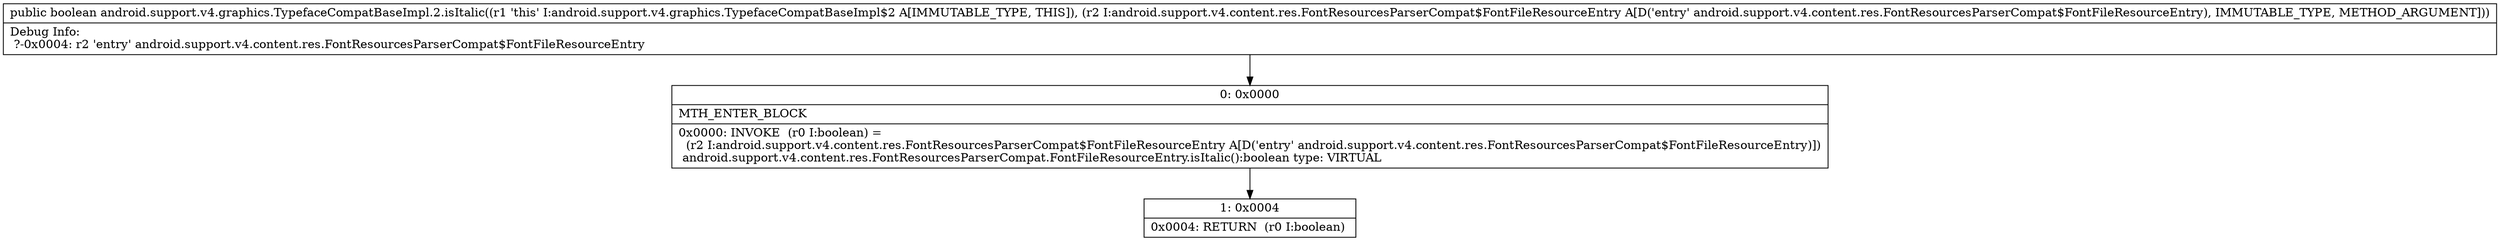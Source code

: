 digraph "CFG forandroid.support.v4.graphics.TypefaceCompatBaseImpl.2.isItalic(Landroid\/support\/v4\/content\/res\/FontResourcesParserCompat$FontFileResourceEntry;)Z" {
Node_0 [shape=record,label="{0\:\ 0x0000|MTH_ENTER_BLOCK\l|0x0000: INVOKE  (r0 I:boolean) = \l  (r2 I:android.support.v4.content.res.FontResourcesParserCompat$FontFileResourceEntry A[D('entry' android.support.v4.content.res.FontResourcesParserCompat$FontFileResourceEntry)])\l android.support.v4.content.res.FontResourcesParserCompat.FontFileResourceEntry.isItalic():boolean type: VIRTUAL \l}"];
Node_1 [shape=record,label="{1\:\ 0x0004|0x0004: RETURN  (r0 I:boolean) \l}"];
MethodNode[shape=record,label="{public boolean android.support.v4.graphics.TypefaceCompatBaseImpl.2.isItalic((r1 'this' I:android.support.v4.graphics.TypefaceCompatBaseImpl$2 A[IMMUTABLE_TYPE, THIS]), (r2 I:android.support.v4.content.res.FontResourcesParserCompat$FontFileResourceEntry A[D('entry' android.support.v4.content.res.FontResourcesParserCompat$FontFileResourceEntry), IMMUTABLE_TYPE, METHOD_ARGUMENT]))  | Debug Info:\l  ?\-0x0004: r2 'entry' android.support.v4.content.res.FontResourcesParserCompat$FontFileResourceEntry\l}"];
MethodNode -> Node_0;
Node_0 -> Node_1;
}

